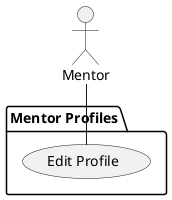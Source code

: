 @startuml Edit Profile
actor :Mentor:
package "Mentor Profiles" {
  (Edit Profile) as Edit
}
Mentor -- Edit
@enduml

# Participating Actors

- Mentor

# Preconditions

- The Mentor is authenticated

# Flow of Events

1. The Mentor clicks an "Edit" button on their profile
2. The Mentor edits their personal information
3. The Mentor clicks a "Save" button
4. The system displays a confirmation message
